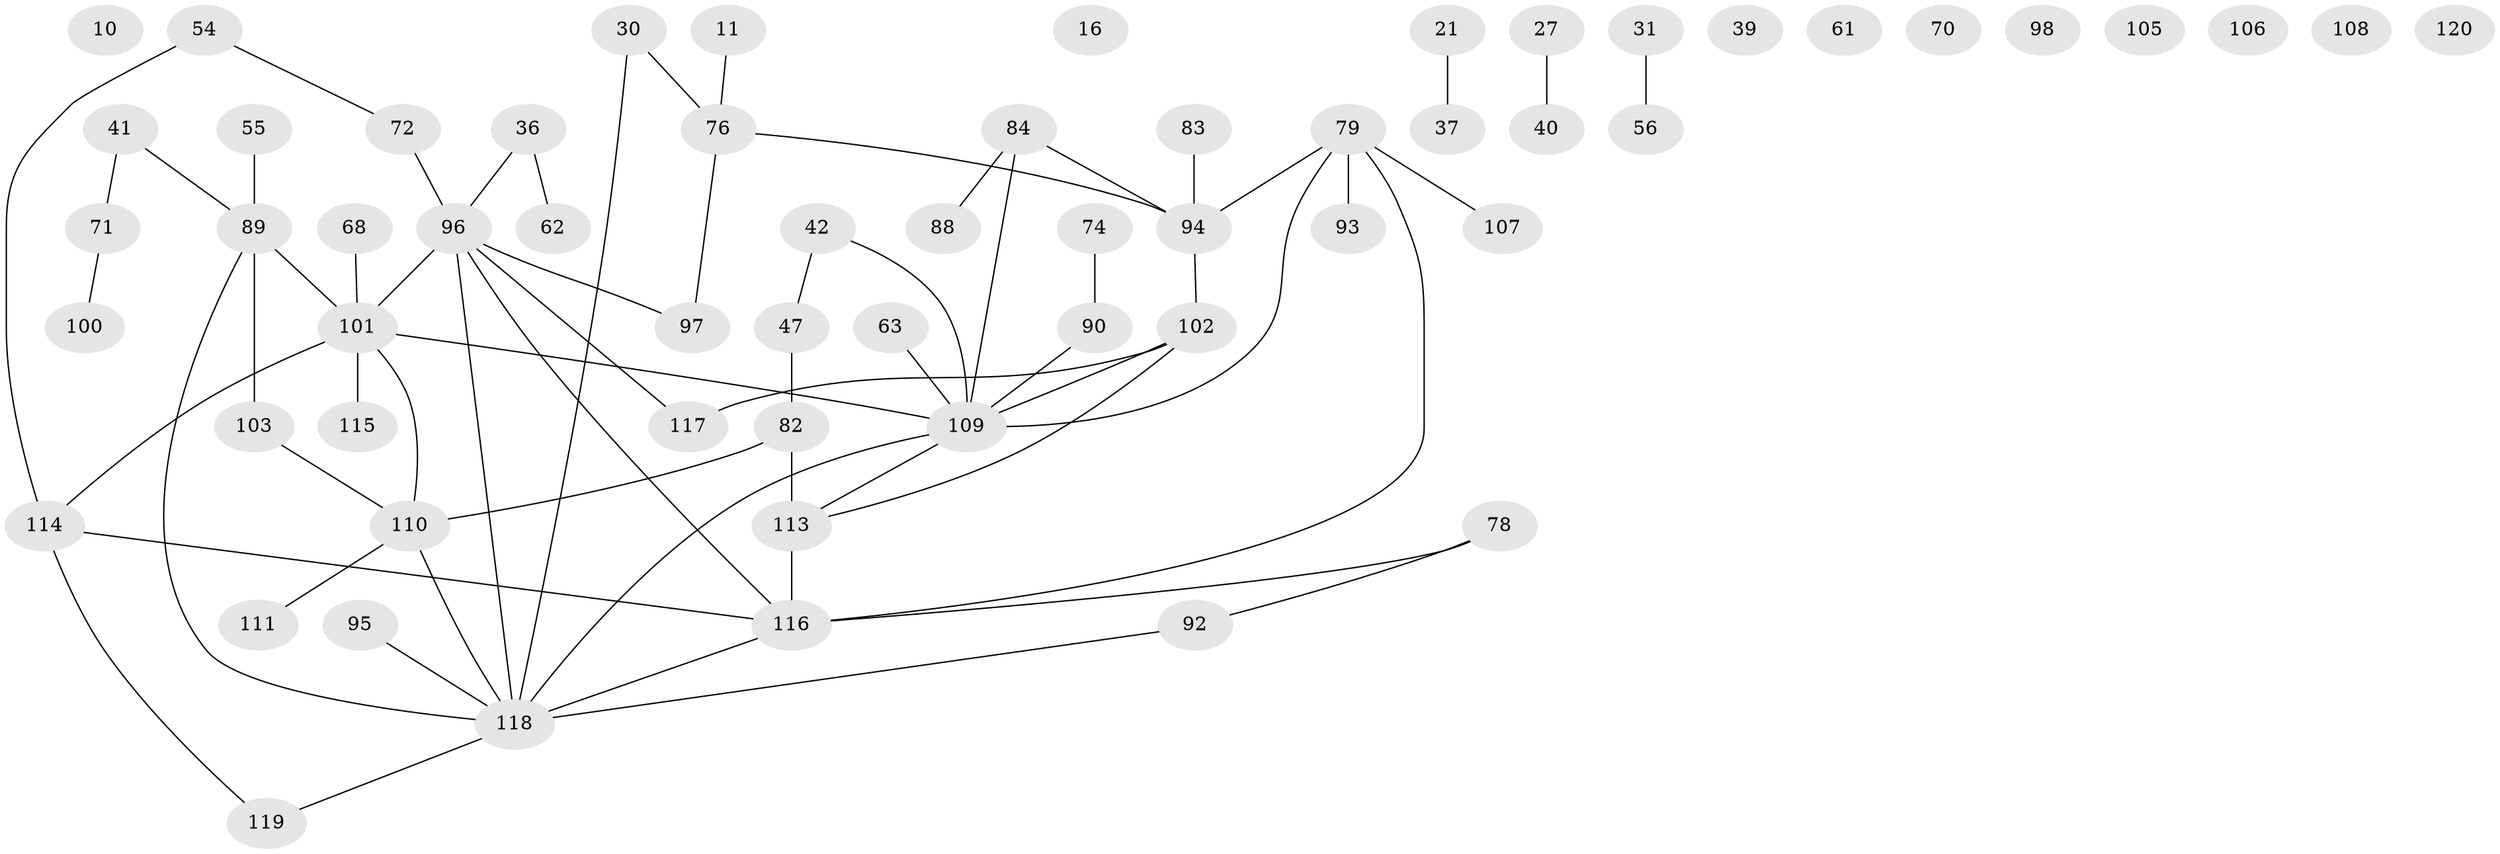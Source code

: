 // original degree distribution, {3: 0.20833333333333334, 2: 0.2916666666666667, 4: 0.10833333333333334, 6: 0.03333333333333333, 0: 0.08333333333333333, 1: 0.225, 5: 0.05}
// Generated by graph-tools (version 1.1) at 2025/39/03/09/25 04:39:31]
// undirected, 60 vertices, 65 edges
graph export_dot {
graph [start="1"]
  node [color=gray90,style=filled];
  10;
  11;
  16;
  21;
  27;
  30;
  31;
  36 [super="+33"];
  37;
  39;
  40;
  41;
  42;
  47;
  54;
  55;
  56;
  61;
  62;
  63;
  68;
  70;
  71;
  72 [super="+3+17"];
  74;
  76;
  78;
  79 [super="+64"];
  82 [super="+22+60"];
  83;
  84;
  88;
  89 [super="+4+59"];
  90;
  92;
  93;
  94 [super="+91"];
  95;
  96 [super="+20+73"];
  97;
  98;
  100;
  101 [super="+99"];
  102 [super="+1"];
  103;
  105;
  106;
  107;
  108;
  109 [super="+45+58"];
  110 [super="+34"];
  111;
  113 [super="+12"];
  114 [super="+13+32+24+48+29"];
  115;
  116 [super="+53+67"];
  117;
  118 [super="+38+112+104"];
  119;
  120;
  11 -- 76;
  21 -- 37;
  27 -- 40;
  30 -- 76;
  30 -- 118;
  31 -- 56;
  36 -- 96;
  36 -- 62;
  41 -- 71;
  41 -- 89;
  42 -- 47;
  42 -- 109;
  47 -- 82 [weight=2];
  54 -- 72;
  54 -- 114;
  55 -- 89;
  63 -- 109;
  68 -- 101;
  71 -- 100;
  72 -- 96;
  74 -- 90;
  76 -- 94;
  76 -- 97;
  78 -- 92;
  78 -- 116;
  79 -- 93;
  79 -- 94;
  79 -- 116;
  79 -- 109;
  79 -- 107;
  82 -- 113 [weight=3];
  82 -- 110;
  83 -- 94;
  84 -- 88;
  84 -- 94 [weight=2];
  84 -- 109 [weight=3];
  89 -- 103;
  89 -- 118;
  89 -- 101 [weight=2];
  90 -- 109;
  92 -- 118;
  94 -- 102;
  95 -- 118;
  96 -- 116 [weight=2];
  96 -- 97;
  96 -- 101 [weight=2];
  96 -- 117;
  96 -- 118 [weight=2];
  101 -- 109;
  101 -- 114;
  101 -- 115;
  101 -- 110;
  102 -- 117;
  102 -- 113;
  102 -- 109;
  103 -- 110;
  109 -- 118 [weight=3];
  109 -- 113;
  110 -- 111;
  110 -- 118;
  113 -- 116 [weight=3];
  114 -- 119;
  114 -- 116;
  116 -- 118;
  118 -- 119;
}
